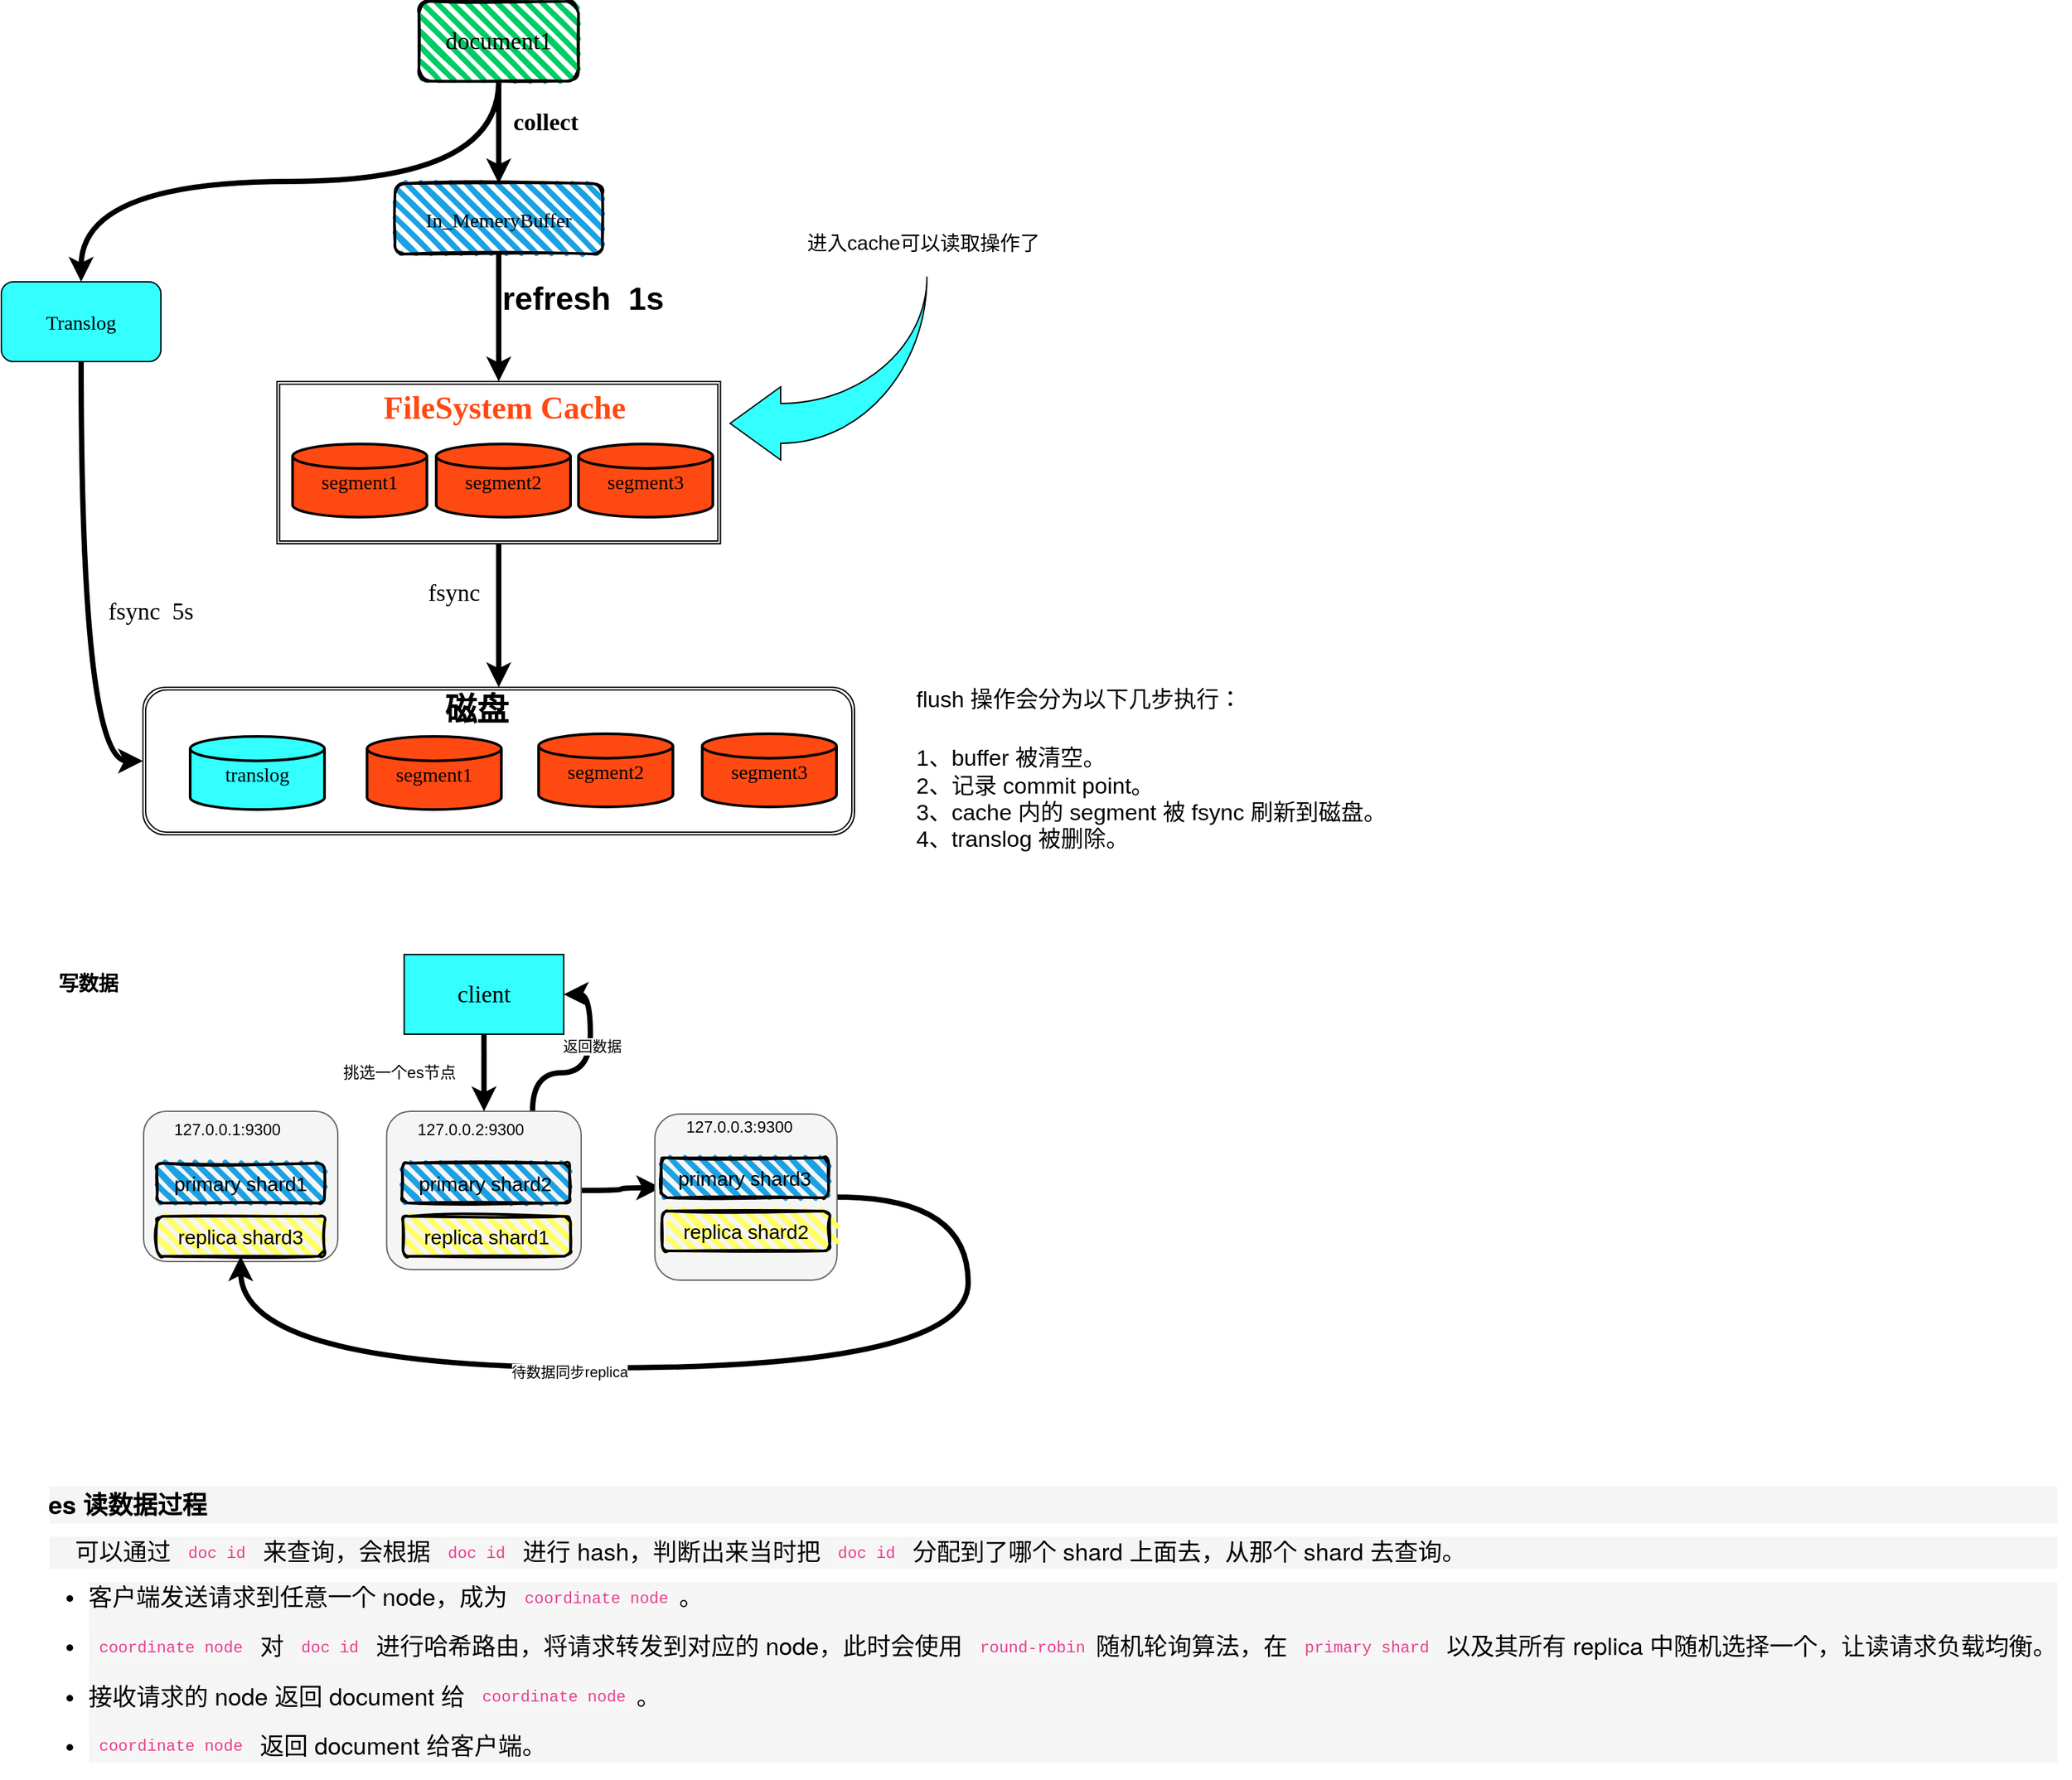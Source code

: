<mxfile version="14.9.3" type="github">
  <diagram id="IhKfcqig_1F1Kvk2_YsY" name="Page-1">
    <mxGraphModel dx="1865" dy="526" grid="0" gridSize="10" guides="1" tooltips="1" connect="1" arrows="1" fold="1" page="1" pageScale="1" pageWidth="827" pageHeight="1169" math="0" shadow="0">
      <root>
        <mxCell id="0" />
        <mxCell id="1" parent="0" />
        <mxCell id="q8G9Z3LtMTZ_Mgl1r_6L-13" style="edgeStyle=orthogonalEdgeStyle;rounded=0;orthogonalLoop=1;jettySize=auto;html=1;exitX=0.5;exitY=1;exitDx=0;exitDy=0;entryX=0.5;entryY=0;entryDx=0;entryDy=0;strokeWidth=4;" edge="1" parent="1" source="q8G9Z3LtMTZ_Mgl1r_6L-9" target="q8G9Z3LtMTZ_Mgl1r_6L-12">
          <mxGeometry relative="1" as="geometry" />
        </mxCell>
        <mxCell id="q8G9Z3LtMTZ_Mgl1r_6L-38" style="edgeStyle=orthogonalEdgeStyle;curved=1;rounded=0;orthogonalLoop=1;jettySize=auto;html=1;exitX=0.5;exitY=1;exitDx=0;exitDy=0;entryX=0.5;entryY=0;entryDx=0;entryDy=0;strokeWidth=4;" edge="1" parent="1" source="q8G9Z3LtMTZ_Mgl1r_6L-9" target="q8G9Z3LtMTZ_Mgl1r_6L-36">
          <mxGeometry relative="1" as="geometry" />
        </mxCell>
        <mxCell id="q8G9Z3LtMTZ_Mgl1r_6L-9" value="&lt;font face=&quot;Comic Sans MS&quot; style=&quot;font-size: 18px&quot;&gt;document1&lt;/font&gt;" style="rounded=1;whiteSpace=wrap;html=1;strokeWidth=2;fillWeight=4;hachureGap=8;hachureAngle=45;sketch=1;fillColor=#00CC66;" vertex="1" parent="1">
          <mxGeometry x="294" y="69" width="120" height="60" as="geometry" />
        </mxCell>
        <mxCell id="q8G9Z3LtMTZ_Mgl1r_6L-18" style="edgeStyle=orthogonalEdgeStyle;rounded=0;orthogonalLoop=1;jettySize=auto;html=1;exitX=0.5;exitY=1;exitDx=0;exitDy=0;entryX=0.5;entryY=0;entryDx=0;entryDy=0;strokeWidth=4;" edge="1" parent="1" source="q8G9Z3LtMTZ_Mgl1r_6L-12" target="q8G9Z3LtMTZ_Mgl1r_6L-17">
          <mxGeometry relative="1" as="geometry" />
        </mxCell>
        <mxCell id="q8G9Z3LtMTZ_Mgl1r_6L-12" value="&lt;font face=&quot;Comic Sans MS&quot; style=&quot;font-size: 15px&quot;&gt;In_MemeryBuffer&lt;/font&gt;" style="rounded=1;whiteSpace=wrap;html=1;strokeWidth=2;fillWeight=4;hachureGap=8;hachureAngle=45;sketch=1;fillColor=#1BA1E2;" vertex="1" parent="1">
          <mxGeometry x="276" y="206" width="156" height="53" as="geometry" />
        </mxCell>
        <mxCell id="q8G9Z3LtMTZ_Mgl1r_6L-16" value="&lt;font face=&quot;Comic Sans MS&quot; style=&quot;font-size: 18px&quot;&gt;collect&lt;/font&gt;" style="text;strokeColor=none;fillColor=none;html=1;fontSize=24;fontStyle=1;verticalAlign=middle;align=center;" vertex="1" parent="1">
          <mxGeometry x="339" y="138" width="100" height="40" as="geometry" />
        </mxCell>
        <mxCell id="q8G9Z3LtMTZ_Mgl1r_6L-31" style="edgeStyle=orthogonalEdgeStyle;rounded=0;orthogonalLoop=1;jettySize=auto;html=1;exitX=0.5;exitY=1;exitDx=0;exitDy=0;entryX=0.5;entryY=0;entryDx=0;entryDy=0;strokeWidth=4;" edge="1" parent="1" source="q8G9Z3LtMTZ_Mgl1r_6L-17" target="q8G9Z3LtMTZ_Mgl1r_6L-30">
          <mxGeometry relative="1" as="geometry" />
        </mxCell>
        <mxCell id="q8G9Z3LtMTZ_Mgl1r_6L-17" value="&lt;blockquote style=&quot;margin: 0 0 0 40px ; border: none ; padding: 0px&quot;&gt;&lt;blockquote style=&quot;margin: 0 0 0 40px ; border: none ; padding: 0px&quot;&gt;&lt;br&gt;&lt;/blockquote&gt;&lt;/blockquote&gt;" style="shape=ext;double=1;rounded=0;whiteSpace=wrap;html=1;align=left;" vertex="1" parent="1">
          <mxGeometry x="187.25" y="355" width="333.5" height="122" as="geometry" />
        </mxCell>
        <mxCell id="q8G9Z3LtMTZ_Mgl1r_6L-19" value="refresh&amp;nbsp; 1s" style="text;strokeColor=none;fillColor=none;html=1;fontSize=24;fontStyle=1;verticalAlign=middle;align=center;" vertex="1" parent="1">
          <mxGeometry x="367" y="273" width="100" height="40" as="geometry" />
        </mxCell>
        <mxCell id="q8G9Z3LtMTZ_Mgl1r_6L-24" value="&lt;font face=&quot;Comic Sans MS&quot; color=&quot;#ff4912&quot;&gt;FileSystem Cache&lt;/font&gt;" style="text;strokeColor=none;fillColor=none;html=1;fontSize=24;fontStyle=1;verticalAlign=middle;align=center;" vertex="1" parent="1">
          <mxGeometry x="308" y="355" width="100" height="40" as="geometry" />
        </mxCell>
        <mxCell id="q8G9Z3LtMTZ_Mgl1r_6L-27" value="&lt;font style=&quot;font-size: 15px&quot; face=&quot;Comic Sans MS&quot;&gt;segment1&lt;/font&gt;" style="strokeWidth=2;html=1;shape=mxgraph.flowchart.database;whiteSpace=wrap;fillColor=#FF4912;" vertex="1" parent="1">
          <mxGeometry x="199" y="402" width="101" height="55" as="geometry" />
        </mxCell>
        <mxCell id="q8G9Z3LtMTZ_Mgl1r_6L-28" value="&lt;font style=&quot;font-size: 15px&quot; face=&quot;Comic Sans MS&quot;&gt;segment2&lt;/font&gt;" style="strokeWidth=2;html=1;shape=mxgraph.flowchart.database;whiteSpace=wrap;fillColor=#FF4912;" vertex="1" parent="1">
          <mxGeometry x="307" y="402" width="101" height="55" as="geometry" />
        </mxCell>
        <mxCell id="q8G9Z3LtMTZ_Mgl1r_6L-29" value="&lt;font style=&quot;font-size: 15px&quot; face=&quot;Comic Sans MS&quot;&gt;segment3&lt;/font&gt;" style="strokeWidth=2;html=1;shape=mxgraph.flowchart.database;whiteSpace=wrap;fillColor=#FF4912;" vertex="1" parent="1">
          <mxGeometry x="414" y="402" width="101" height="55" as="geometry" />
        </mxCell>
        <mxCell id="q8G9Z3LtMTZ_Mgl1r_6L-30" value="" style="shape=ext;double=1;rounded=1;whiteSpace=wrap;html=1;strokeColor=#000000;strokeWidth=1;fillColor=#FFFFFF;" vertex="1" parent="1">
          <mxGeometry x="86.5" y="585" width="535" height="111" as="geometry" />
        </mxCell>
        <mxCell id="q8G9Z3LtMTZ_Mgl1r_6L-32" value="磁盘" style="text;strokeColor=none;fillColor=none;html=1;fontSize=24;fontStyle=1;verticalAlign=middle;align=center;" vertex="1" parent="1">
          <mxGeometry x="287" y="582" width="100" height="40" as="geometry" />
        </mxCell>
        <mxCell id="q8G9Z3LtMTZ_Mgl1r_6L-33" value="&lt;font style=&quot;font-size: 18px&quot; face=&quot;Comic Sans MS&quot;&gt;fsync&lt;/font&gt;" style="text;html=1;align=center;verticalAlign=middle;resizable=0;points=[];autosize=1;strokeColor=none;" vertex="1" parent="1">
          <mxGeometry x="292" y="504" width="56" height="20" as="geometry" />
        </mxCell>
        <mxCell id="q8G9Z3LtMTZ_Mgl1r_6L-34" value="" style="html=1;shadow=0;dashed=0;align=center;verticalAlign=middle;shape=mxgraph.arrows2.jumpInArrow;dy=15;dx=38;arrowHead=55;strokeColor=#000000;strokeWidth=1;direction=west;fillColor=#33FFFF;" vertex="1" parent="1">
          <mxGeometry x="528" y="276" width="148" height="138" as="geometry" />
        </mxCell>
        <mxCell id="q8G9Z3LtMTZ_Mgl1r_6L-35" value="&lt;font style=&quot;font-size: 15px&quot;&gt;进入cache可以读取操作了&lt;/font&gt;" style="text;html=1;align=center;verticalAlign=middle;resizable=0;points=[];autosize=1;strokeColor=none;" vertex="1" parent="1">
          <mxGeometry x="580" y="241" width="185" height="18" as="geometry" />
        </mxCell>
        <mxCell id="q8G9Z3LtMTZ_Mgl1r_6L-62" style="edgeStyle=orthogonalEdgeStyle;curved=1;rounded=0;orthogonalLoop=1;jettySize=auto;html=1;exitX=0.5;exitY=1;exitDx=0;exitDy=0;entryX=0;entryY=0.5;entryDx=0;entryDy=0;strokeWidth=4;" edge="1" parent="1" source="q8G9Z3LtMTZ_Mgl1r_6L-36" target="q8G9Z3LtMTZ_Mgl1r_6L-30">
          <mxGeometry relative="1" as="geometry" />
        </mxCell>
        <mxCell id="q8G9Z3LtMTZ_Mgl1r_6L-36" value="&lt;font style=&quot;font-size: 15px&quot; face=&quot;Comic Sans MS&quot;&gt;Translog&lt;/font&gt;" style="rounded=1;whiteSpace=wrap;html=1;strokeColor=#000000;strokeWidth=1;fillColor=#33FFFF;" vertex="1" parent="1">
          <mxGeometry x="-20" y="280" width="120" height="60" as="geometry" />
        </mxCell>
        <mxCell id="q8G9Z3LtMTZ_Mgl1r_6L-63" value="&lt;font style=&quot;font-size: 18px&quot; face=&quot;Comic Sans MS&quot;&gt;fsync&amp;nbsp; 5s&lt;/font&gt;" style="text;html=1;align=center;verticalAlign=middle;resizable=0;points=[];autosize=1;strokeColor=none;" vertex="1" parent="1">
          <mxGeometry x="48" y="518" width="87" height="20" as="geometry" />
        </mxCell>
        <mxCell id="q8G9Z3LtMTZ_Mgl1r_6L-65" value="&lt;font style=&quot;font-size: 15px&quot; face=&quot;Comic Sans MS&quot;&gt;segment1&lt;/font&gt;" style="strokeWidth=2;html=1;shape=mxgraph.flowchart.database;whiteSpace=wrap;fillColor=#FF4912;" vertex="1" parent="1">
          <mxGeometry x="255" y="622" width="101" height="55" as="geometry" />
        </mxCell>
        <mxCell id="q8G9Z3LtMTZ_Mgl1r_6L-66" value="&lt;font style=&quot;font-size: 15px&quot; face=&quot;Comic Sans MS&quot;&gt;segment2&lt;/font&gt;" style="strokeWidth=2;html=1;shape=mxgraph.flowchart.database;whiteSpace=wrap;fillColor=#FF4912;" vertex="1" parent="1">
          <mxGeometry x="384" y="620" width="101" height="55" as="geometry" />
        </mxCell>
        <mxCell id="q8G9Z3LtMTZ_Mgl1r_6L-67" value="&lt;font style=&quot;font-size: 15px&quot; face=&quot;Comic Sans MS&quot;&gt;segment3&lt;/font&gt;" style="strokeWidth=2;html=1;shape=mxgraph.flowchart.database;whiteSpace=wrap;fillColor=#FF4912;" vertex="1" parent="1">
          <mxGeometry x="507" y="620" width="101" height="55" as="geometry" />
        </mxCell>
        <mxCell id="q8G9Z3LtMTZ_Mgl1r_6L-68" value="&lt;font style=&quot;font-size: 15px&quot; face=&quot;Comic Sans MS&quot;&gt;translog&lt;/font&gt;" style="strokeWidth=2;html=1;shape=mxgraph.flowchart.database;whiteSpace=wrap;fillColor=#33FFFF;" vertex="1" parent="1">
          <mxGeometry x="122" y="622" width="101" height="55" as="geometry" />
        </mxCell>
        <mxCell id="q8G9Z3LtMTZ_Mgl1r_6L-70" value="&lt;p style=&quot;margin: 1.4em 0px ; font-size: 17px&quot;&gt;&lt;font style=&quot;font-size: 17px&quot;&gt;flush 操作会分为以下几步执行：&lt;/font&gt;&lt;/p&gt;&lt;ol style=&quot;padding: 0px ; margin: 1.4em 0px ; display: table ; font-size: 17px&quot;&gt;&lt;li style=&quot;list-style: none ; display: table-row&quot;&gt;&lt;font style=&quot;font-size: 17px&quot;&gt;1、buffer 被清空。&lt;/font&gt;&lt;/li&gt;&lt;li style=&quot;list-style: none ; display: table-row&quot;&gt;&lt;font style=&quot;font-size: 17px&quot;&gt;2、记录 commit point。&lt;/font&gt;&lt;/li&gt;&lt;li style=&quot;list-style: none ; display: table-row&quot;&gt;&lt;font style=&quot;font-size: 17px&quot;&gt;3、cache 内的 segment 被 fsync 刷新到磁盘。&lt;/font&gt;&lt;/li&gt;&lt;li style=&quot;list-style: none ; display: table-row&quot;&gt;&lt;font style=&quot;font-size: 17px&quot;&gt;4、translog 被删除。&lt;/font&gt;&lt;/li&gt;&lt;/ol&gt;&lt;p class=&quot;ztext-empty-paragraph&quot; style=&quot;margin: -0.8em 0px ; font-size: 17px&quot;&gt;&lt;br style=&quot;color: rgb(18 , 18 , 18) ; background-color: rgb(255 , 255 , 255)&quot;&gt;&lt;/p&gt;" style="text;html=1;align=left;verticalAlign=middle;resizable=0;points=[];autosize=1;strokeColor=none;" vertex="1" parent="1">
          <mxGeometry x="666" y="582.5" width="364" height="130" as="geometry" />
        </mxCell>
        <mxCell id="q8G9Z3LtMTZ_Mgl1r_6L-71" value="&lt;font style=&quot;font-size: 15px&quot;&gt;&lt;b&gt;写数据&lt;/b&gt;&lt;/font&gt;" style="text;html=1;strokeColor=none;fillColor=none;align=center;verticalAlign=middle;whiteSpace=wrap;rounded=0;" vertex="1" parent="1">
          <mxGeometry y="791" width="91" height="32" as="geometry" />
        </mxCell>
        <mxCell id="q8G9Z3LtMTZ_Mgl1r_6L-72" value="" style="rounded=1;whiteSpace=wrap;html=1;strokeColor=#666666;strokeWidth=1;fillColor=#f5f5f5;fontColor=#333333;" vertex="1" parent="1">
          <mxGeometry x="87" y="904" width="146" height="113" as="geometry" />
        </mxCell>
        <mxCell id="q8G9Z3LtMTZ_Mgl1r_6L-88" style="edgeStyle=orthogonalEdgeStyle;curved=1;rounded=0;orthogonalLoop=1;jettySize=auto;html=1;exitX=1;exitY=0.5;exitDx=0;exitDy=0;entryX=0;entryY=0.75;entryDx=0;entryDy=0;strokeWidth=4;" edge="1" parent="1" source="q8G9Z3LtMTZ_Mgl1r_6L-73" target="q8G9Z3LtMTZ_Mgl1r_6L-86">
          <mxGeometry relative="1" as="geometry" />
        </mxCell>
        <mxCell id="q8G9Z3LtMTZ_Mgl1r_6L-89" style="edgeStyle=orthogonalEdgeStyle;curved=1;rounded=0;orthogonalLoop=1;jettySize=auto;html=1;exitX=0.75;exitY=0;exitDx=0;exitDy=0;entryX=1;entryY=0.5;entryDx=0;entryDy=0;strokeWidth=4;" edge="1" parent="1" source="q8G9Z3LtMTZ_Mgl1r_6L-73" target="q8G9Z3LtMTZ_Mgl1r_6L-75">
          <mxGeometry relative="1" as="geometry" />
        </mxCell>
        <mxCell id="q8G9Z3LtMTZ_Mgl1r_6L-90" value="返回数据" style="edgeLabel;html=1;align=center;verticalAlign=middle;resizable=0;points=[];" vertex="1" connectable="0" parent="q8G9Z3LtMTZ_Mgl1r_6L-89">
          <mxGeometry x="0.221" y="-1" relative="1" as="geometry">
            <mxPoint as="offset" />
          </mxGeometry>
        </mxCell>
        <mxCell id="q8G9Z3LtMTZ_Mgl1r_6L-73" value="" style="rounded=1;whiteSpace=wrap;html=1;strokeColor=#666666;strokeWidth=1;fillColor=#f5f5f5;fontColor=#333333;" vertex="1" parent="1">
          <mxGeometry x="269.75" y="904" width="146.25" height="119" as="geometry" />
        </mxCell>
        <mxCell id="q8G9Z3LtMTZ_Mgl1r_6L-94" style="edgeStyle=orthogonalEdgeStyle;curved=1;rounded=0;orthogonalLoop=1;jettySize=auto;html=1;exitX=1;exitY=0.5;exitDx=0;exitDy=0;entryX=0.5;entryY=1;entryDx=0;entryDy=0;strokeWidth=4;" edge="1" parent="1" source="q8G9Z3LtMTZ_Mgl1r_6L-74" target="q8G9Z3LtMTZ_Mgl1r_6L-83">
          <mxGeometry relative="1" as="geometry">
            <Array as="points">
              <mxPoint x="707" y="969" />
              <mxPoint x="707" y="1097" />
              <mxPoint x="160" y="1097" />
            </Array>
          </mxGeometry>
        </mxCell>
        <mxCell id="q8G9Z3LtMTZ_Mgl1r_6L-95" value="待数据同步replica" style="edgeLabel;html=1;align=center;verticalAlign=middle;resizable=0;points=[];" vertex="1" connectable="0" parent="q8G9Z3LtMTZ_Mgl1r_6L-94">
          <mxGeometry x="0.228" y="3" relative="1" as="geometry">
            <mxPoint as="offset" />
          </mxGeometry>
        </mxCell>
        <mxCell id="q8G9Z3LtMTZ_Mgl1r_6L-74" value="" style="rounded=1;whiteSpace=wrap;html=1;strokeColor=#666666;strokeWidth=1;fillColor=#f5f5f5;fontColor=#333333;" vertex="1" parent="1">
          <mxGeometry x="471.38" y="906" width="137" height="125" as="geometry" />
        </mxCell>
        <mxCell id="q8G9Z3LtMTZ_Mgl1r_6L-76" style="edgeStyle=orthogonalEdgeStyle;curved=1;rounded=0;orthogonalLoop=1;jettySize=auto;html=1;exitX=0.5;exitY=1;exitDx=0;exitDy=0;strokeWidth=4;" edge="1" parent="1" source="q8G9Z3LtMTZ_Mgl1r_6L-75" target="q8G9Z3LtMTZ_Mgl1r_6L-73">
          <mxGeometry relative="1" as="geometry" />
        </mxCell>
        <mxCell id="q8G9Z3LtMTZ_Mgl1r_6L-75" value="&lt;font style=&quot;font-size: 18px&quot; face=&quot;Comic Sans MS&quot;&gt;client&lt;/font&gt;" style="rounded=0;whiteSpace=wrap;html=1;strokeColor=#000000;strokeWidth=1;fillColor=#33FFFF;" vertex="1" parent="1">
          <mxGeometry x="282.88" y="786" width="120" height="60" as="geometry" />
        </mxCell>
        <mxCell id="q8G9Z3LtMTZ_Mgl1r_6L-77" value="挑选一个es节点" style="text;html=1;strokeColor=none;fillColor=none;align=center;verticalAlign=middle;whiteSpace=wrap;rounded=0;" vertex="1" parent="1">
          <mxGeometry x="223" y="866" width="113" height="18" as="geometry" />
        </mxCell>
        <mxCell id="q8G9Z3LtMTZ_Mgl1r_6L-78" value="127.0.0.1:9300" style="text;html=1;strokeColor=none;fillColor=none;align=center;verticalAlign=middle;whiteSpace=wrap;rounded=0;" vertex="1" parent="1">
          <mxGeometry x="130" y="908" width="40" height="20" as="geometry" />
        </mxCell>
        <mxCell id="q8G9Z3LtMTZ_Mgl1r_6L-80" value="127.0.0.3:9300" style="text;html=1;strokeColor=none;fillColor=none;align=center;verticalAlign=middle;whiteSpace=wrap;rounded=0;" vertex="1" parent="1">
          <mxGeometry x="515" y="906" width="40" height="20" as="geometry" />
        </mxCell>
        <mxCell id="q8G9Z3LtMTZ_Mgl1r_6L-81" value="127.0.0.2:9300" style="text;html=1;strokeColor=none;fillColor=none;align=center;verticalAlign=middle;whiteSpace=wrap;rounded=0;" vertex="1" parent="1">
          <mxGeometry x="313" y="908" width="40" height="20" as="geometry" />
        </mxCell>
        <mxCell id="q8G9Z3LtMTZ_Mgl1r_6L-82" value="&lt;font style=&quot;font-size: 15px&quot;&gt;primary shard1&lt;/font&gt;" style="rounded=1;whiteSpace=wrap;html=1;strokeWidth=2;fillWeight=4;hachureGap=8;hachureAngle=45;fillColor=#1ba1e2;sketch=1;" vertex="1" parent="1">
          <mxGeometry x="97" y="943" width="126" height="30" as="geometry" />
        </mxCell>
        <mxCell id="q8G9Z3LtMTZ_Mgl1r_6L-83" value="&lt;font style=&quot;font-size: 15px&quot;&gt;replica shard3&lt;/font&gt;" style="rounded=1;whiteSpace=wrap;html=1;strokeWidth=2;fillWeight=4;hachureGap=8;hachureAngle=45;sketch=1;fillColor=#FFFF66;" vertex="1" parent="1">
          <mxGeometry x="97" y="983" width="126" height="30" as="geometry" />
        </mxCell>
        <mxCell id="q8G9Z3LtMTZ_Mgl1r_6L-84" value="&lt;font style=&quot;font-size: 15px&quot;&gt;primary shard2&lt;/font&gt;" style="rounded=1;whiteSpace=wrap;html=1;strokeWidth=2;fillWeight=4;hachureGap=8;hachureAngle=45;fillColor=#1ba1e2;sketch=1;" vertex="1" parent="1">
          <mxGeometry x="281.25" y="943" width="126" height="30" as="geometry" />
        </mxCell>
        <mxCell id="q8G9Z3LtMTZ_Mgl1r_6L-85" value="&lt;font style=&quot;font-size: 15px&quot;&gt;replica shard1&lt;/font&gt;" style="rounded=1;whiteSpace=wrap;html=1;strokeWidth=2;fillWeight=4;hachureGap=8;hachureAngle=45;sketch=1;fillColor=#FFFF66;" vertex="1" parent="1">
          <mxGeometry x="282" y="983" width="126" height="30" as="geometry" />
        </mxCell>
        <mxCell id="q8G9Z3LtMTZ_Mgl1r_6L-86" value="&lt;font style=&quot;font-size: 15px&quot;&gt;primary shard3&lt;/font&gt;" style="rounded=1;whiteSpace=wrap;html=1;strokeWidth=2;fillWeight=4;hachureGap=8;hachureAngle=45;fillColor=#1ba1e2;sketch=1;" vertex="1" parent="1">
          <mxGeometry x="476.13" y="939" width="126" height="30" as="geometry" />
        </mxCell>
        <mxCell id="q8G9Z3LtMTZ_Mgl1r_6L-87" value="&lt;font style=&quot;font-size: 15px&quot;&gt;replica shard2&lt;/font&gt;" style="rounded=1;whiteSpace=wrap;html=1;strokeWidth=2;fillWeight=4;hachureGap=8;hachureAngle=45;sketch=1;fillColor=#FFFF66;" vertex="1" parent="1">
          <mxGeometry x="476.88" y="979" width="126" height="30" as="geometry" />
        </mxCell>
        <mxCell id="q8G9Z3LtMTZ_Mgl1r_6L-99" value="&lt;h3 style=&quot;margin: 10px 0px ; padding: 0px ; font-size: 16px ; line-height: 1.5 ; font-family: &amp;#34;pingfang sc&amp;#34; , &amp;#34;microsoft yahei&amp;#34; , &amp;#34;helvetica neue&amp;#34; , &amp;#34;helvetica&amp;#34; , &amp;#34;arial&amp;#34; , sans-serif ; text-align: left ; background-color: rgb(245 , 245 , 245)&quot;&gt;&lt;span style=&quot;margin: 0px ; padding: 0px ; font-size: 14pt&quot;&gt;es 读数据过程&lt;/span&gt;&lt;/h3&gt;&lt;p style=&quot;margin: 10px auto ; padding: 0px ; font-family: &amp;#34;pingfang sc&amp;#34; , &amp;#34;microsoft yahei&amp;#34; , &amp;#34;helvetica neue&amp;#34; , &amp;#34;helvetica&amp;#34; , &amp;#34;arial&amp;#34; , sans-serif ; font-size: 13px ; text-align: left ; background-color: rgb(245 , 245 , 245)&quot;&gt;&lt;strong style=&quot;margin: 0px ; padding: 0px&quot;&gt;&lt;span style=&quot;margin: 0px ; padding: 0px ; font-size: 18px&quot;&gt;&amp;nbsp; &amp;nbsp;&lt;/span&gt;&lt;/strong&gt;&lt;span style=&quot;margin: 0px ; padding: 0px ; font-size: 18px&quot;&gt;&amp;nbsp;可以通过&amp;nbsp;&lt;/span&gt;&lt;span style=&quot;margin: 0px ; padding: 0px ; font-size: 18px&quot;&gt;&lt;code style=&quot;margin: 0px 3px ; padding: 0px 5px ; font-family: &amp;#34;courier new&amp;#34; , sans-serif ; font-size: 12px ; line-height: 1.8 ; display: inline-block ; overflow-x: auto ; vertical-align: middle ; border-radius: 3px ; background-color: rgb(246 , 246 , 246) ; color: rgb(232 , 62 , 140)&quot;&gt;doc id&lt;/code&gt;&amp;nbsp;来查询，会根据&amp;nbsp;&lt;code style=&quot;margin: 0px 3px ; padding: 0px 5px ; font-family: &amp;#34;courier new&amp;#34; , sans-serif ; font-size: 12px ; line-height: 1.8 ; display: inline-block ; overflow-x: auto ; vertical-align: middle ; border-radius: 3px ; background-color: rgb(246 , 246 , 246) ; color: rgb(232 , 62 , 140)&quot;&gt;doc id&lt;/code&gt;&amp;nbsp;进行 hash，判断出来当时把&amp;nbsp;&lt;code style=&quot;margin: 0px 3px ; padding: 0px 5px ; font-family: &amp;#34;courier new&amp;#34; , sans-serif ; font-size: 12px ; line-height: 1.8 ; display: inline-block ; overflow-x: auto ; vertical-align: middle ; border-radius: 3px ; background-color: rgb(246 , 246 , 246) ; color: rgb(232 , 62 , 140)&quot;&gt;doc id&lt;/code&gt;&amp;nbsp;分配到了哪个 shard 上面去，从那个 shard 去查询。&lt;/span&gt;&lt;/p&gt;&lt;ul style=&quot;margin: 0px 0px 0px 30px ; padding: 0px ; word-break: break-all ; font-family: &amp;#34;pingfang sc&amp;#34; , &amp;#34;microsoft yahei&amp;#34; , &amp;#34;helvetica neue&amp;#34; , &amp;#34;helvetica&amp;#34; , &amp;#34;arial&amp;#34; , sans-serif ; font-size: 13px ; text-align: left ; background-color: rgb(245 , 245 , 245)&quot;&gt;&lt;li style=&quot;margin: 0px 0px 1em ; padding: 0px ; list-style: disc&quot;&gt;&lt;span style=&quot;margin: 0px ; padding: 0px ; font-size: 18px&quot;&gt;客户端发送请求到任意一个 node，成为&amp;nbsp;&lt;code style=&quot;margin: 0px 3px ; padding: 0px 5px ; font-family: &amp;#34;courier new&amp;#34; , sans-serif ; font-size: 12px ; line-height: 1.8 ; display: inline-block ; overflow-x: auto ; vertical-align: middle ; border-radius: 3px ; background-color: rgb(246 , 246 , 246) ; color: rgb(232 , 62 , 140)&quot;&gt;coordinate node&lt;/code&gt;。&lt;/span&gt;&lt;/li&gt;&lt;li style=&quot;margin: 0px 0px 1em ; padding: 0px ; list-style: disc&quot;&gt;&lt;span style=&quot;margin: 0px ; padding: 0px ; font-size: 18px&quot;&gt;&lt;code style=&quot;margin: 0px 3px ; padding: 0px 5px ; font-family: &amp;#34;courier new&amp;#34; , sans-serif ; font-size: 12px ; line-height: 1.8 ; display: inline-block ; overflow-x: auto ; vertical-align: middle ; border-radius: 3px ; background-color: rgb(246 , 246 , 246) ; color: rgb(232 , 62 , 140)&quot;&gt;coordinate node&lt;/code&gt;&amp;nbsp;对&amp;nbsp;&lt;code style=&quot;margin: 0px 3px ; padding: 0px 5px ; font-family: &amp;#34;courier new&amp;#34; , sans-serif ; font-size: 12px ; line-height: 1.8 ; display: inline-block ; overflow-x: auto ; vertical-align: middle ; border-radius: 3px ; background-color: rgb(246 , 246 , 246) ; color: rgb(232 , 62 , 140)&quot;&gt;doc id&lt;/code&gt;&amp;nbsp;进行哈希路由，将请求转发到对应的 node，此时会使用&amp;nbsp;&lt;code style=&quot;margin: 0px 3px ; padding: 0px 5px ; font-family: &amp;#34;courier new&amp;#34; , sans-serif ; font-size: 12px ; line-height: 1.8 ; display: inline-block ; overflow-x: auto ; vertical-align: middle ; border-radius: 3px ; background-color: rgb(246 , 246 , 246) ; color: rgb(232 , 62 , 140)&quot;&gt;round-robin&lt;/code&gt;随机轮询算法，在&amp;nbsp;&lt;code style=&quot;margin: 0px 3px ; padding: 0px 5px ; font-family: &amp;#34;courier new&amp;#34; , sans-serif ; font-size: 12px ; line-height: 1.8 ; display: inline-block ; overflow-x: auto ; vertical-align: middle ; border-radius: 3px ; background-color: rgb(246 , 246 , 246) ; color: rgb(232 , 62 , 140)&quot;&gt;primary shard&lt;/code&gt;&amp;nbsp;以及其所有 replica 中随机选择一个，让读请求负载均衡。&lt;/span&gt;&lt;/li&gt;&lt;li style=&quot;margin: 0px 0px 1em ; padding: 0px ; list-style: disc&quot;&gt;&lt;span style=&quot;margin: 0px ; padding: 0px ; font-size: 18px&quot;&gt;接收请求的 node 返回 document 给&amp;nbsp;&lt;code style=&quot;margin: 0px 3px ; padding: 0px 5px ; font-family: &amp;#34;courier new&amp;#34; , sans-serif ; font-size: 12px ; line-height: 1.8 ; display: inline-block ; overflow-x: auto ; vertical-align: middle ; border-radius: 3px ; background-color: rgb(246 , 246 , 246) ; color: rgb(232 , 62 , 140)&quot;&gt;coordinate node&lt;/code&gt;。&lt;/span&gt;&lt;/li&gt;&lt;li style=&quot;margin: 0px 0px 1em ; padding: 0px ; list-style: disc&quot;&gt;&lt;span style=&quot;margin: 0px ; padding: 0px ; font-size: 18px&quot;&gt;&lt;code style=&quot;margin: 0px 3px ; padding: 0px 5px ; font-family: &amp;#34;courier new&amp;#34; , sans-serif ; font-size: 12px ; line-height: 1.8 ; display: inline-block ; overflow-x: auto ; vertical-align: middle ; border-radius: 3px ; background-color: rgb(246 , 246 , 246) ; color: rgb(232 , 62 , 140)&quot;&gt;coordinate node&lt;/code&gt;&amp;nbsp;返回 document 给客户端。&lt;/span&gt;&lt;/li&gt;&lt;/ul&gt;" style="text;html=1;align=center;verticalAlign=middle;resizable=0;points=[];autosize=1;strokeColor=none;" vertex="1" parent="1">
          <mxGeometry x="4" y="1180" width="1532" height="222" as="geometry" />
        </mxCell>
      </root>
    </mxGraphModel>
  </diagram>
</mxfile>
